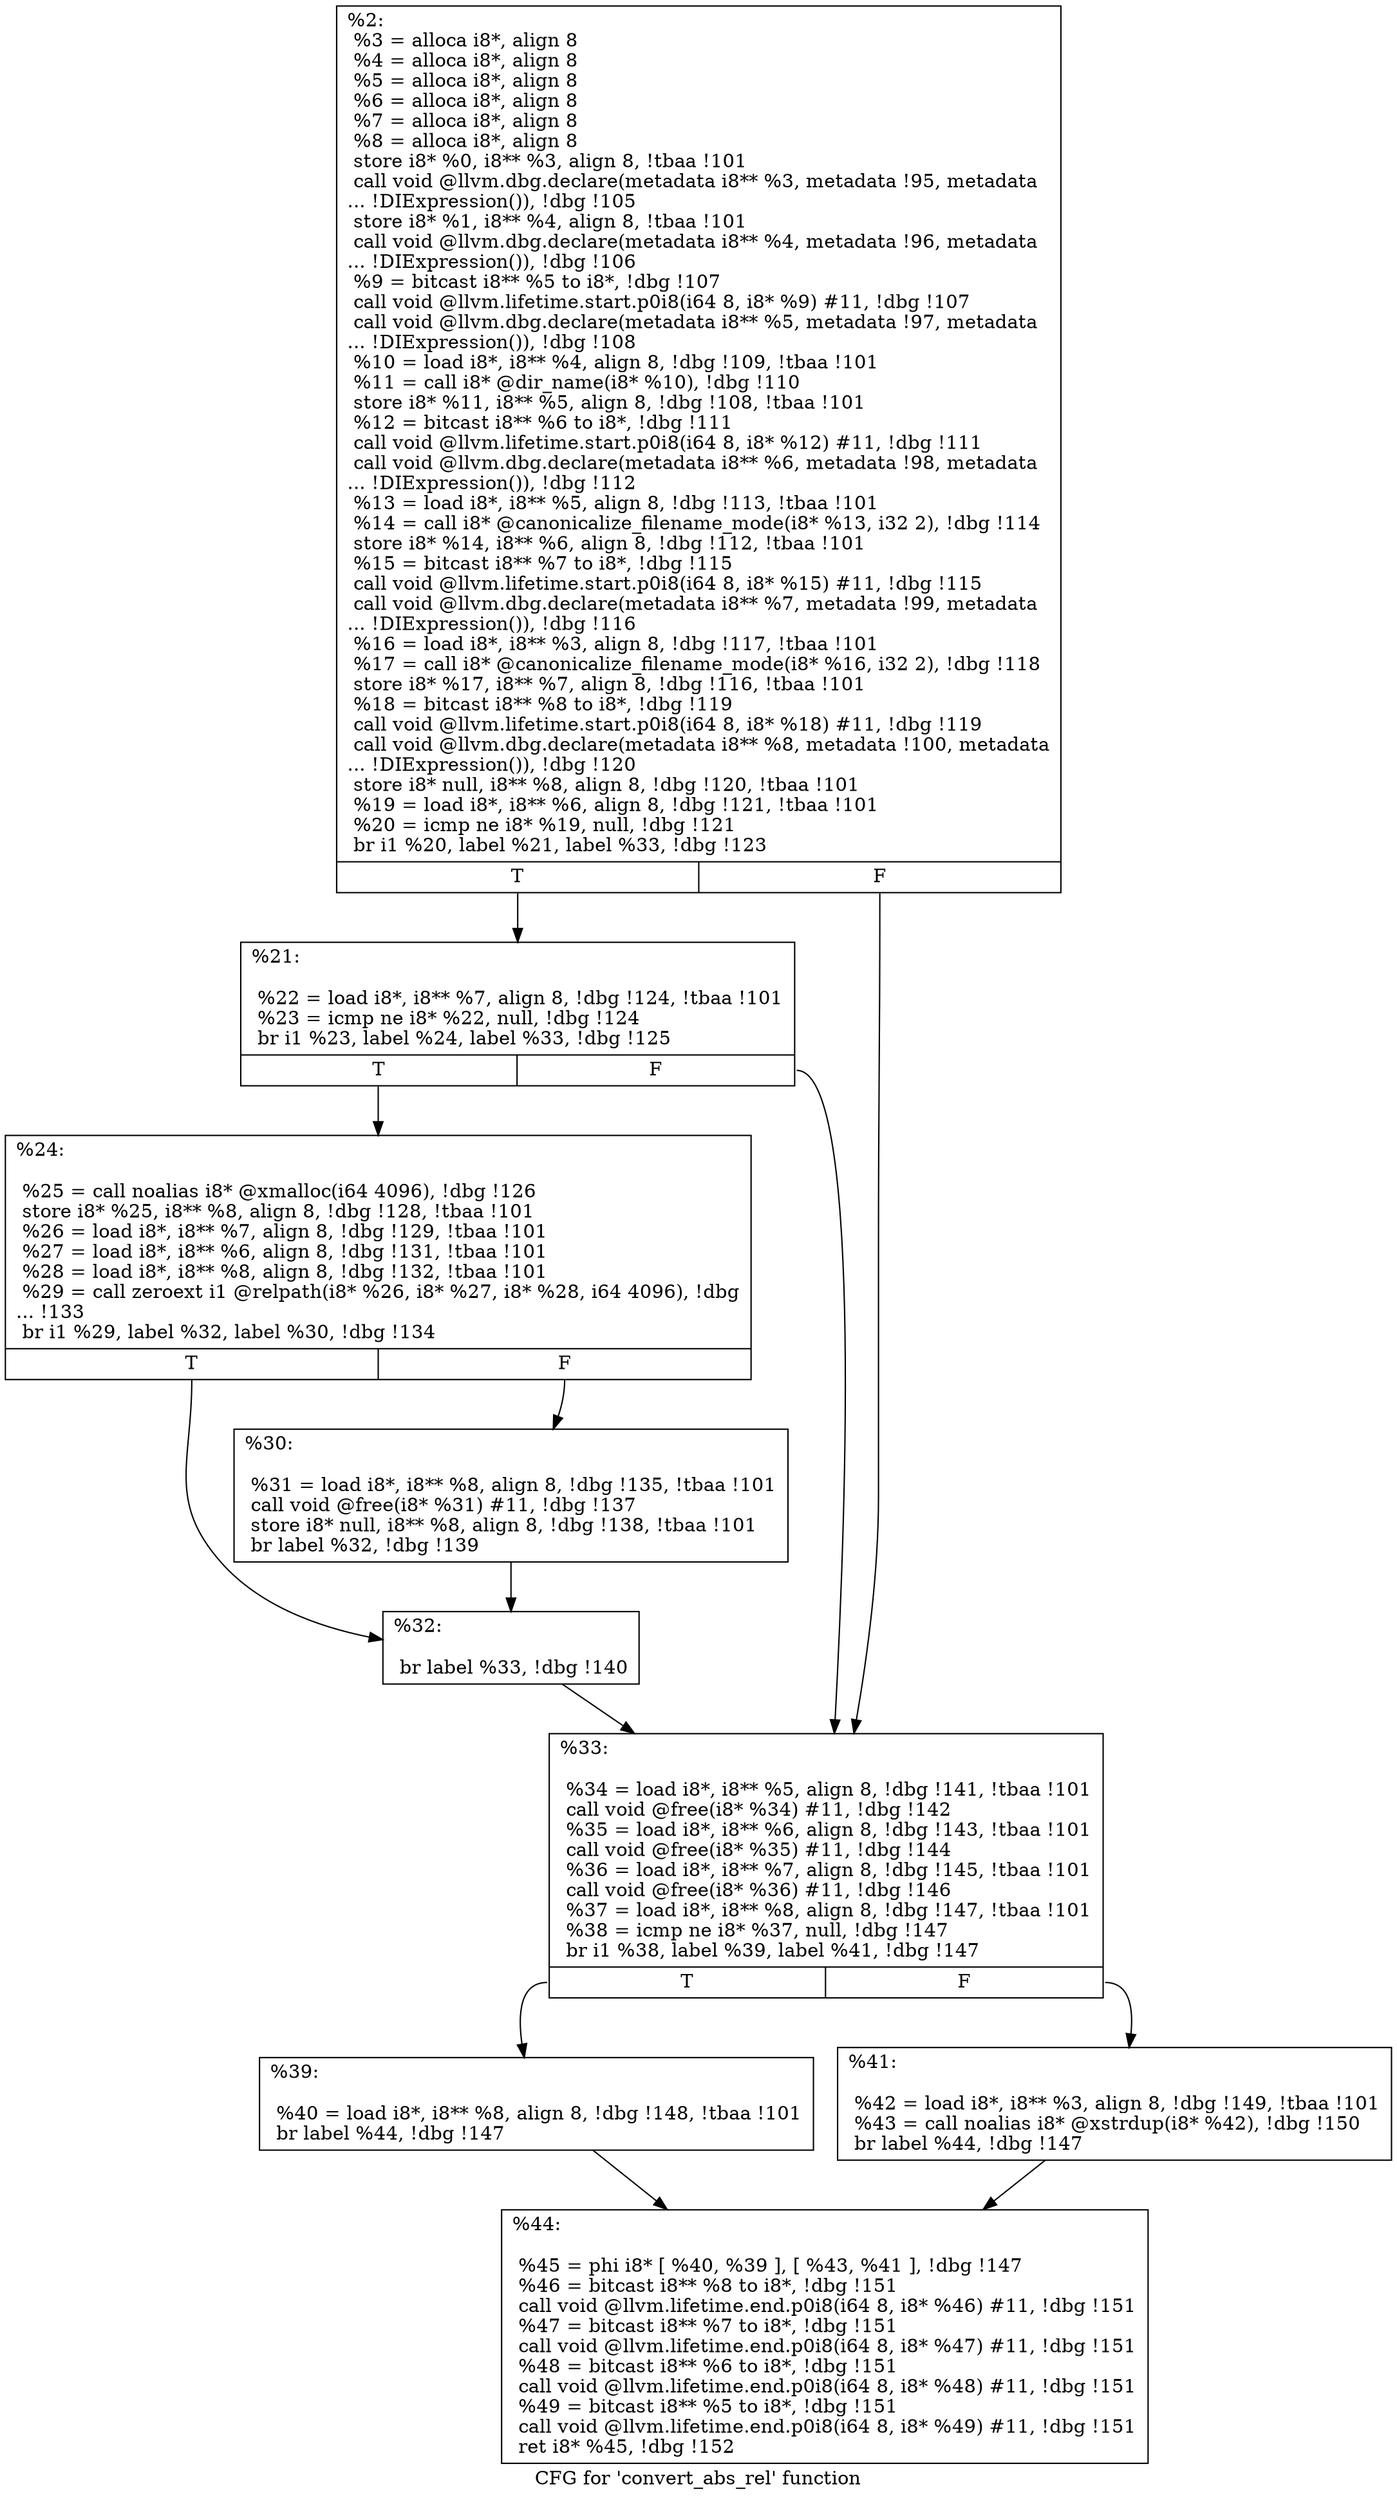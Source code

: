 digraph "CFG for 'convert_abs_rel' function" {
	label="CFG for 'convert_abs_rel' function";

	Node0x21a76a0 [shape=record,label="{%2:\l  %3 = alloca i8*, align 8\l  %4 = alloca i8*, align 8\l  %5 = alloca i8*, align 8\l  %6 = alloca i8*, align 8\l  %7 = alloca i8*, align 8\l  %8 = alloca i8*, align 8\l  store i8* %0, i8** %3, align 8, !tbaa !101\l  call void @llvm.dbg.declare(metadata i8** %3, metadata !95, metadata\l... !DIExpression()), !dbg !105\l  store i8* %1, i8** %4, align 8, !tbaa !101\l  call void @llvm.dbg.declare(metadata i8** %4, metadata !96, metadata\l... !DIExpression()), !dbg !106\l  %9 = bitcast i8** %5 to i8*, !dbg !107\l  call void @llvm.lifetime.start.p0i8(i64 8, i8* %9) #11, !dbg !107\l  call void @llvm.dbg.declare(metadata i8** %5, metadata !97, metadata\l... !DIExpression()), !dbg !108\l  %10 = load i8*, i8** %4, align 8, !dbg !109, !tbaa !101\l  %11 = call i8* @dir_name(i8* %10), !dbg !110\l  store i8* %11, i8** %5, align 8, !dbg !108, !tbaa !101\l  %12 = bitcast i8** %6 to i8*, !dbg !111\l  call void @llvm.lifetime.start.p0i8(i64 8, i8* %12) #11, !dbg !111\l  call void @llvm.dbg.declare(metadata i8** %6, metadata !98, metadata\l... !DIExpression()), !dbg !112\l  %13 = load i8*, i8** %5, align 8, !dbg !113, !tbaa !101\l  %14 = call i8* @canonicalize_filename_mode(i8* %13, i32 2), !dbg !114\l  store i8* %14, i8** %6, align 8, !dbg !112, !tbaa !101\l  %15 = bitcast i8** %7 to i8*, !dbg !115\l  call void @llvm.lifetime.start.p0i8(i64 8, i8* %15) #11, !dbg !115\l  call void @llvm.dbg.declare(metadata i8** %7, metadata !99, metadata\l... !DIExpression()), !dbg !116\l  %16 = load i8*, i8** %3, align 8, !dbg !117, !tbaa !101\l  %17 = call i8* @canonicalize_filename_mode(i8* %16, i32 2), !dbg !118\l  store i8* %17, i8** %7, align 8, !dbg !116, !tbaa !101\l  %18 = bitcast i8** %8 to i8*, !dbg !119\l  call void @llvm.lifetime.start.p0i8(i64 8, i8* %18) #11, !dbg !119\l  call void @llvm.dbg.declare(metadata i8** %8, metadata !100, metadata\l... !DIExpression()), !dbg !120\l  store i8* null, i8** %8, align 8, !dbg !120, !tbaa !101\l  %19 = load i8*, i8** %6, align 8, !dbg !121, !tbaa !101\l  %20 = icmp ne i8* %19, null, !dbg !121\l  br i1 %20, label %21, label %33, !dbg !123\l|{<s0>T|<s1>F}}"];
	Node0x21a76a0:s0 -> Node0x21a76f0;
	Node0x21a76a0:s1 -> Node0x21a7830;
	Node0x21a76f0 [shape=record,label="{%21:\l\l  %22 = load i8*, i8** %7, align 8, !dbg !124, !tbaa !101\l  %23 = icmp ne i8* %22, null, !dbg !124\l  br i1 %23, label %24, label %33, !dbg !125\l|{<s0>T|<s1>F}}"];
	Node0x21a76f0:s0 -> Node0x21a7740;
	Node0x21a76f0:s1 -> Node0x21a7830;
	Node0x21a7740 [shape=record,label="{%24:\l\l  %25 = call noalias i8* @xmalloc(i64 4096), !dbg !126\l  store i8* %25, i8** %8, align 8, !dbg !128, !tbaa !101\l  %26 = load i8*, i8** %7, align 8, !dbg !129, !tbaa !101\l  %27 = load i8*, i8** %6, align 8, !dbg !131, !tbaa !101\l  %28 = load i8*, i8** %8, align 8, !dbg !132, !tbaa !101\l  %29 = call zeroext i1 @relpath(i8* %26, i8* %27, i8* %28, i64 4096), !dbg\l... !133\l  br i1 %29, label %32, label %30, !dbg !134\l|{<s0>T|<s1>F}}"];
	Node0x21a7740:s0 -> Node0x21a77e0;
	Node0x21a7740:s1 -> Node0x21a7790;
	Node0x21a7790 [shape=record,label="{%30:\l\l  %31 = load i8*, i8** %8, align 8, !dbg !135, !tbaa !101\l  call void @free(i8* %31) #11, !dbg !137\l  store i8* null, i8** %8, align 8, !dbg !138, !tbaa !101\l  br label %32, !dbg !139\l}"];
	Node0x21a7790 -> Node0x21a77e0;
	Node0x21a77e0 [shape=record,label="{%32:\l\l  br label %33, !dbg !140\l}"];
	Node0x21a77e0 -> Node0x21a7830;
	Node0x21a7830 [shape=record,label="{%33:\l\l  %34 = load i8*, i8** %5, align 8, !dbg !141, !tbaa !101\l  call void @free(i8* %34) #11, !dbg !142\l  %35 = load i8*, i8** %6, align 8, !dbg !143, !tbaa !101\l  call void @free(i8* %35) #11, !dbg !144\l  %36 = load i8*, i8** %7, align 8, !dbg !145, !tbaa !101\l  call void @free(i8* %36) #11, !dbg !146\l  %37 = load i8*, i8** %8, align 8, !dbg !147, !tbaa !101\l  %38 = icmp ne i8* %37, null, !dbg !147\l  br i1 %38, label %39, label %41, !dbg !147\l|{<s0>T|<s1>F}}"];
	Node0x21a7830:s0 -> Node0x22000c0;
	Node0x21a7830:s1 -> Node0x2200110;
	Node0x22000c0 [shape=record,label="{%39:\l\l  %40 = load i8*, i8** %8, align 8, !dbg !148, !tbaa !101\l  br label %44, !dbg !147\l}"];
	Node0x22000c0 -> Node0x2200160;
	Node0x2200110 [shape=record,label="{%41:\l\l  %42 = load i8*, i8** %3, align 8, !dbg !149, !tbaa !101\l  %43 = call noalias i8* @xstrdup(i8* %42), !dbg !150\l  br label %44, !dbg !147\l}"];
	Node0x2200110 -> Node0x2200160;
	Node0x2200160 [shape=record,label="{%44:\l\l  %45 = phi i8* [ %40, %39 ], [ %43, %41 ], !dbg !147\l  %46 = bitcast i8** %8 to i8*, !dbg !151\l  call void @llvm.lifetime.end.p0i8(i64 8, i8* %46) #11, !dbg !151\l  %47 = bitcast i8** %7 to i8*, !dbg !151\l  call void @llvm.lifetime.end.p0i8(i64 8, i8* %47) #11, !dbg !151\l  %48 = bitcast i8** %6 to i8*, !dbg !151\l  call void @llvm.lifetime.end.p0i8(i64 8, i8* %48) #11, !dbg !151\l  %49 = bitcast i8** %5 to i8*, !dbg !151\l  call void @llvm.lifetime.end.p0i8(i64 8, i8* %49) #11, !dbg !151\l  ret i8* %45, !dbg !152\l}"];
}
